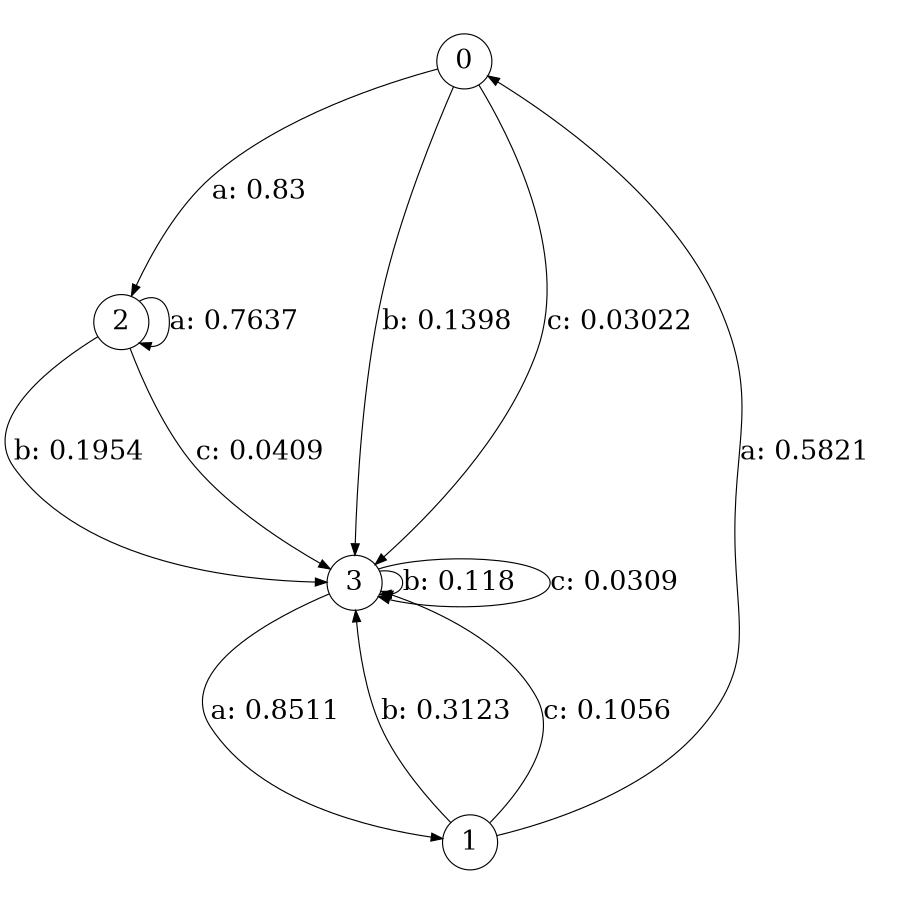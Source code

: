 digraph "d6-600nw-t0-cen-SML" {
size = "6,8.5";
ratio = "fill";
node [shape = circle];
node [fontsize = 24];
edge [fontsize = 24];
0 -> 2 [label = "a: 0.83     "];
0 -> 3 [label = "b: 0.1398   "];
0 -> 3 [label = "c: 0.03022  "];
1 -> 0 [label = "a: 0.5821   "];
1 -> 3 [label = "b: 0.3123   "];
1 -> 3 [label = "c: 0.1056   "];
2 -> 2 [label = "a: 0.7637   "];
2 -> 3 [label = "b: 0.1954   "];
2 -> 3 [label = "c: 0.0409   "];
3 -> 1 [label = "a: 0.8511   "];
3 -> 3 [label = "b: 0.118    "];
3 -> 3 [label = "c: 0.0309   "];
}